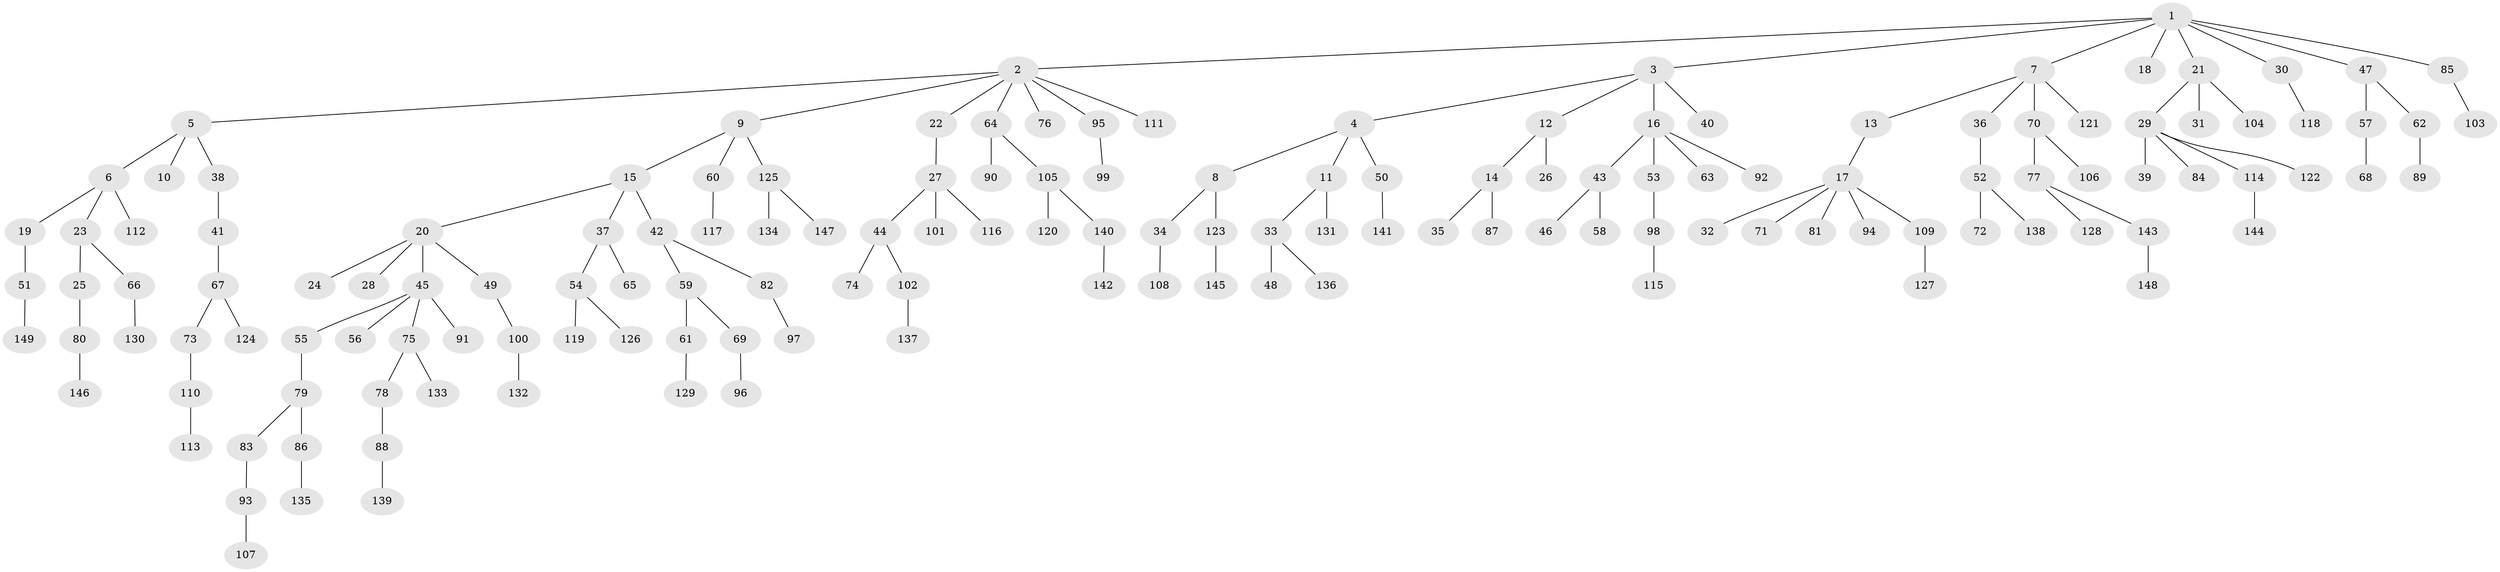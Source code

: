 // coarse degree distribution, {7: 0.02564102564102564, 4: 0.05128205128205128, 5: 0.02564102564102564, 3: 0.11538461538461539, 2: 0.3333333333333333, 1: 0.44871794871794873}
// Generated by graph-tools (version 1.1) at 2025/51/03/04/25 22:51:42]
// undirected, 149 vertices, 148 edges
graph export_dot {
  node [color=gray90,style=filled];
  1;
  2;
  3;
  4;
  5;
  6;
  7;
  8;
  9;
  10;
  11;
  12;
  13;
  14;
  15;
  16;
  17;
  18;
  19;
  20;
  21;
  22;
  23;
  24;
  25;
  26;
  27;
  28;
  29;
  30;
  31;
  32;
  33;
  34;
  35;
  36;
  37;
  38;
  39;
  40;
  41;
  42;
  43;
  44;
  45;
  46;
  47;
  48;
  49;
  50;
  51;
  52;
  53;
  54;
  55;
  56;
  57;
  58;
  59;
  60;
  61;
  62;
  63;
  64;
  65;
  66;
  67;
  68;
  69;
  70;
  71;
  72;
  73;
  74;
  75;
  76;
  77;
  78;
  79;
  80;
  81;
  82;
  83;
  84;
  85;
  86;
  87;
  88;
  89;
  90;
  91;
  92;
  93;
  94;
  95;
  96;
  97;
  98;
  99;
  100;
  101;
  102;
  103;
  104;
  105;
  106;
  107;
  108;
  109;
  110;
  111;
  112;
  113;
  114;
  115;
  116;
  117;
  118;
  119;
  120;
  121;
  122;
  123;
  124;
  125;
  126;
  127;
  128;
  129;
  130;
  131;
  132;
  133;
  134;
  135;
  136;
  137;
  138;
  139;
  140;
  141;
  142;
  143;
  144;
  145;
  146;
  147;
  148;
  149;
  1 -- 2;
  1 -- 3;
  1 -- 7;
  1 -- 18;
  1 -- 21;
  1 -- 30;
  1 -- 47;
  1 -- 85;
  2 -- 5;
  2 -- 9;
  2 -- 22;
  2 -- 64;
  2 -- 76;
  2 -- 95;
  2 -- 111;
  3 -- 4;
  3 -- 12;
  3 -- 16;
  3 -- 40;
  4 -- 8;
  4 -- 11;
  4 -- 50;
  5 -- 6;
  5 -- 10;
  5 -- 38;
  6 -- 19;
  6 -- 23;
  6 -- 112;
  7 -- 13;
  7 -- 36;
  7 -- 70;
  7 -- 121;
  8 -- 34;
  8 -- 123;
  9 -- 15;
  9 -- 60;
  9 -- 125;
  11 -- 33;
  11 -- 131;
  12 -- 14;
  12 -- 26;
  13 -- 17;
  14 -- 35;
  14 -- 87;
  15 -- 20;
  15 -- 37;
  15 -- 42;
  16 -- 43;
  16 -- 53;
  16 -- 63;
  16 -- 92;
  17 -- 32;
  17 -- 71;
  17 -- 81;
  17 -- 94;
  17 -- 109;
  19 -- 51;
  20 -- 24;
  20 -- 28;
  20 -- 45;
  20 -- 49;
  21 -- 29;
  21 -- 31;
  21 -- 104;
  22 -- 27;
  23 -- 25;
  23 -- 66;
  25 -- 80;
  27 -- 44;
  27 -- 101;
  27 -- 116;
  29 -- 39;
  29 -- 84;
  29 -- 114;
  29 -- 122;
  30 -- 118;
  33 -- 48;
  33 -- 136;
  34 -- 108;
  36 -- 52;
  37 -- 54;
  37 -- 65;
  38 -- 41;
  41 -- 67;
  42 -- 59;
  42 -- 82;
  43 -- 46;
  43 -- 58;
  44 -- 74;
  44 -- 102;
  45 -- 55;
  45 -- 56;
  45 -- 75;
  45 -- 91;
  47 -- 57;
  47 -- 62;
  49 -- 100;
  50 -- 141;
  51 -- 149;
  52 -- 72;
  52 -- 138;
  53 -- 98;
  54 -- 119;
  54 -- 126;
  55 -- 79;
  57 -- 68;
  59 -- 61;
  59 -- 69;
  60 -- 117;
  61 -- 129;
  62 -- 89;
  64 -- 90;
  64 -- 105;
  66 -- 130;
  67 -- 73;
  67 -- 124;
  69 -- 96;
  70 -- 77;
  70 -- 106;
  73 -- 110;
  75 -- 78;
  75 -- 133;
  77 -- 128;
  77 -- 143;
  78 -- 88;
  79 -- 83;
  79 -- 86;
  80 -- 146;
  82 -- 97;
  83 -- 93;
  85 -- 103;
  86 -- 135;
  88 -- 139;
  93 -- 107;
  95 -- 99;
  98 -- 115;
  100 -- 132;
  102 -- 137;
  105 -- 120;
  105 -- 140;
  109 -- 127;
  110 -- 113;
  114 -- 144;
  123 -- 145;
  125 -- 134;
  125 -- 147;
  140 -- 142;
  143 -- 148;
}
